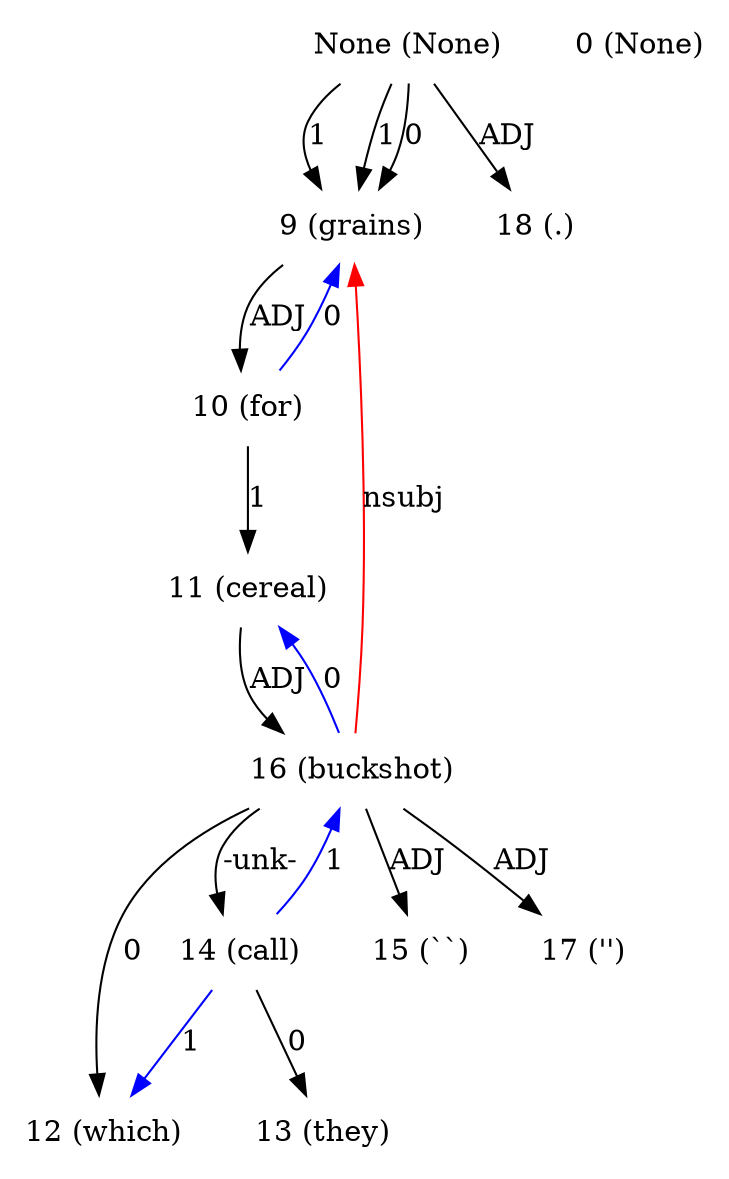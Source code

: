 digraph G{
edge [dir=forward]
node [shape=plaintext]

None [label="None (None)"]
None -> 9 [label="1"]
None -> 18 [label="ADJ"]
None [label="None (None)"]
None -> 9 [label="1"]
None [label="None (None)"]
None -> 9 [label="0"]
0 [label="0 (None)"]
9 [label="9 (grains)"]
9 -> 10 [label="ADJ"]
16 -> 9 [label="nsubj", color="red"]
10 [label="10 (for)"]
10 -> 11 [label="1"]
10 -> 9 [label="0", color="blue"]
11 [label="11 (cereal)"]
11 -> 16 [label="ADJ"]
12 [label="12 (which)"]
13 [label="13 (they)"]
14 [label="14 (call)"]
14 -> 16 [label="1", color="blue"]
14 -> 12 [label="1", color="blue"]
14 -> 13 [label="0"]
15 [label="15 (``)"]
16 [label="16 (buckshot)"]
16 -> 12 [label="0"]
16 -> 11 [label="0", color="blue"]
16 -> 15 [label="ADJ"]
16 -> 17 [label="ADJ"]
16 -> 14 [label="-unk-"]
17 [label="17 ('')"]
18 [label="18 (.)"]
}
